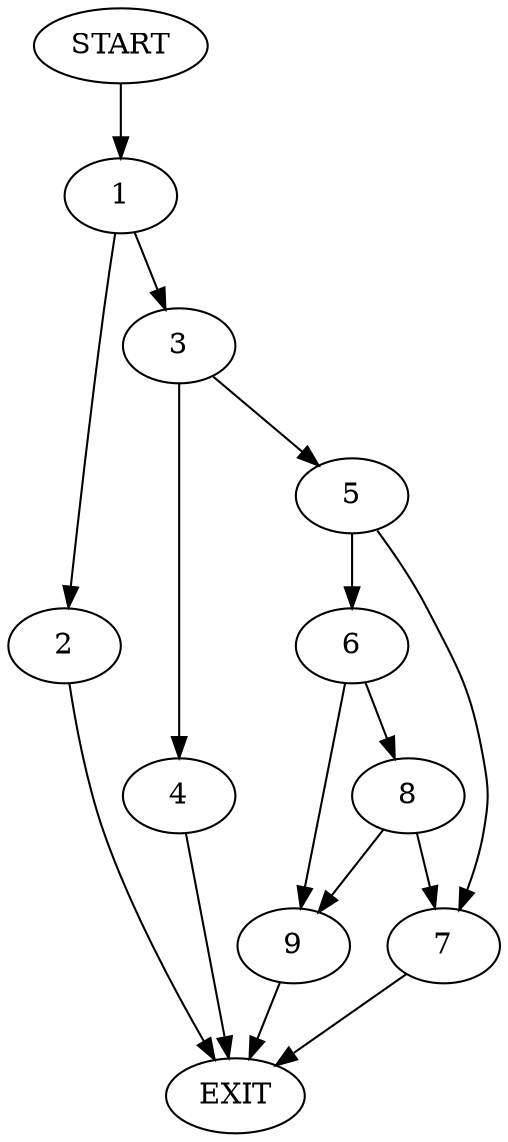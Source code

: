 digraph {
0 [label="START"]
10 [label="EXIT"]
0 -> 1
1 -> 2
1 -> 3
2 -> 10
3 -> 4
3 -> 5
4 -> 10
5 -> 6
5 -> 7
6 -> 8
6 -> 9
7 -> 10
9 -> 10
8 -> 9
8 -> 7
}
